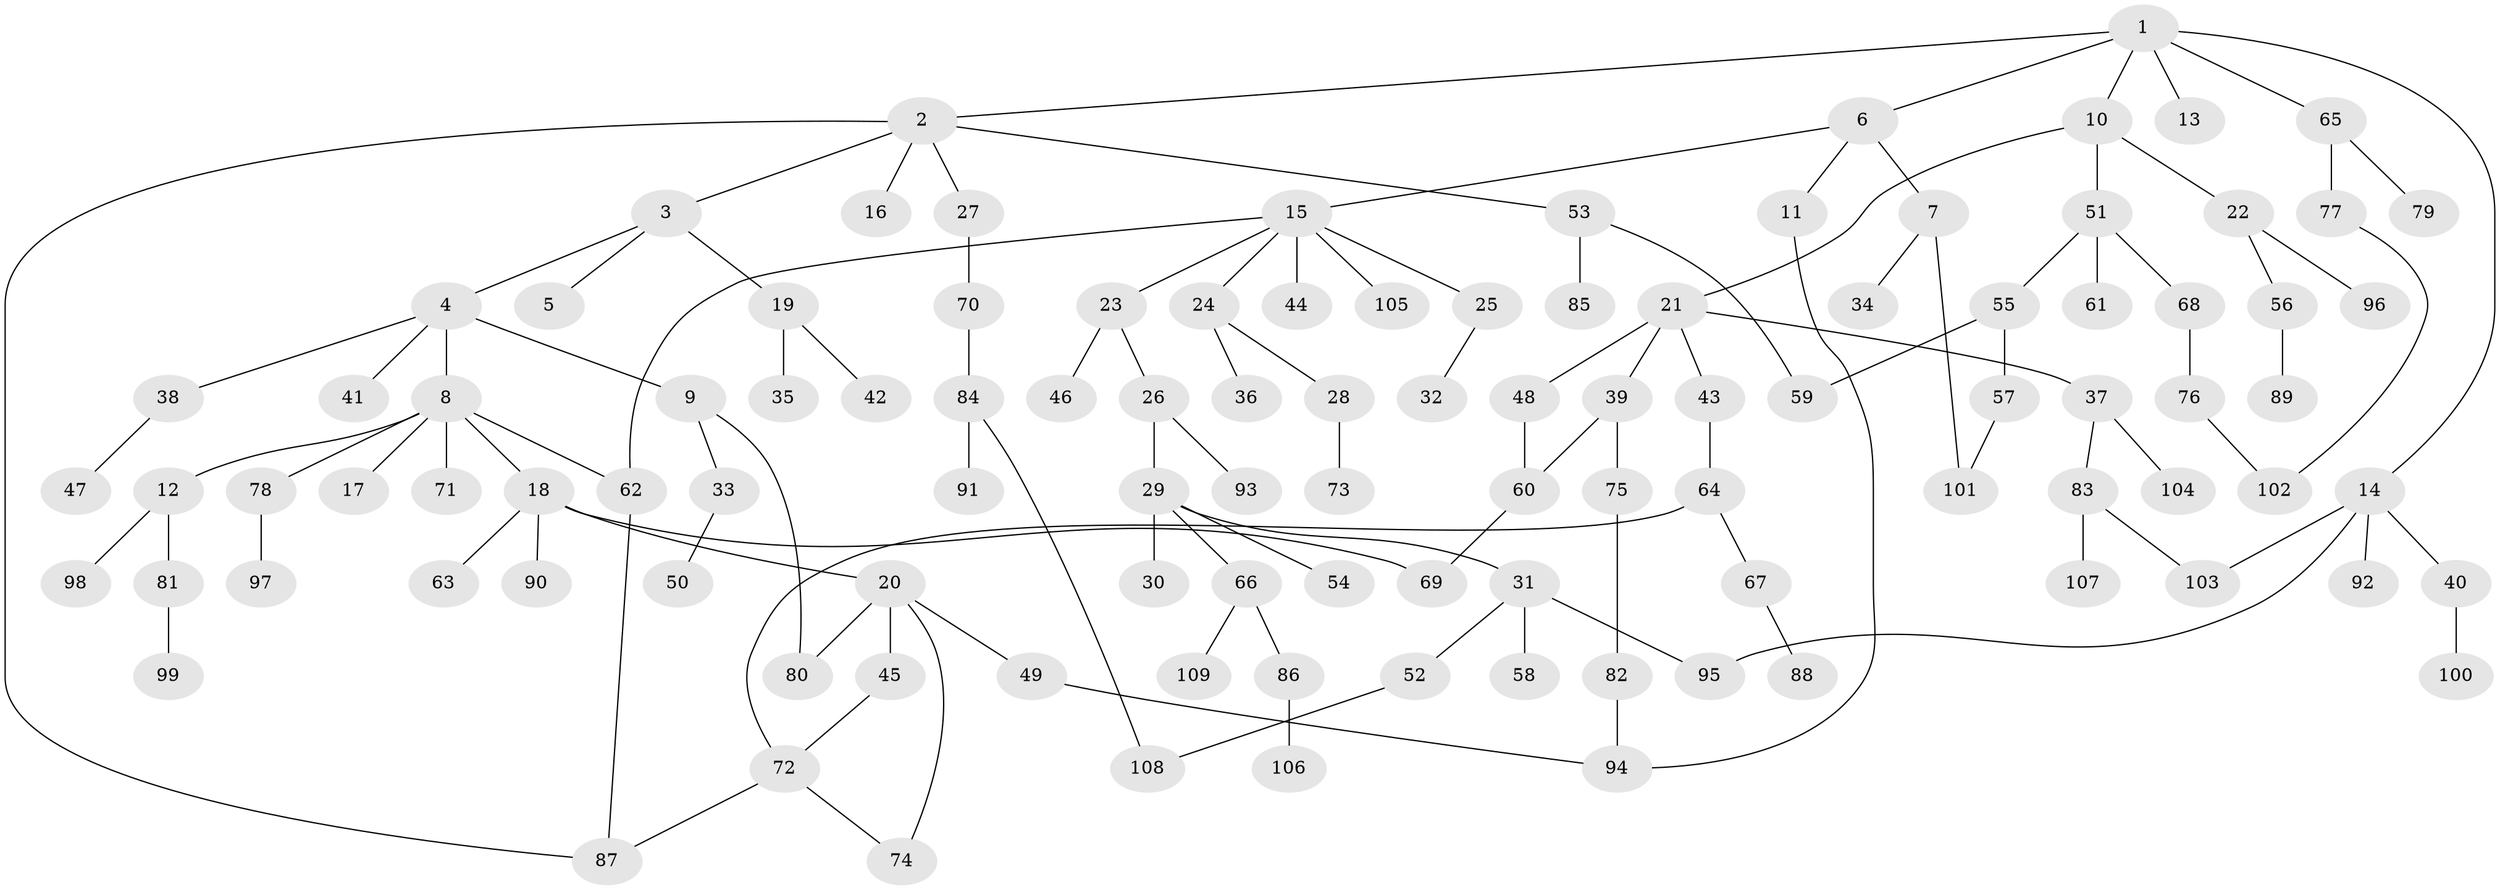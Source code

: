 // Generated by graph-tools (version 1.1) at 2025/01/03/09/25 03:01:11]
// undirected, 109 vertices, 124 edges
graph export_dot {
graph [start="1"]
  node [color=gray90,style=filled];
  1;
  2;
  3;
  4;
  5;
  6;
  7;
  8;
  9;
  10;
  11;
  12;
  13;
  14;
  15;
  16;
  17;
  18;
  19;
  20;
  21;
  22;
  23;
  24;
  25;
  26;
  27;
  28;
  29;
  30;
  31;
  32;
  33;
  34;
  35;
  36;
  37;
  38;
  39;
  40;
  41;
  42;
  43;
  44;
  45;
  46;
  47;
  48;
  49;
  50;
  51;
  52;
  53;
  54;
  55;
  56;
  57;
  58;
  59;
  60;
  61;
  62;
  63;
  64;
  65;
  66;
  67;
  68;
  69;
  70;
  71;
  72;
  73;
  74;
  75;
  76;
  77;
  78;
  79;
  80;
  81;
  82;
  83;
  84;
  85;
  86;
  87;
  88;
  89;
  90;
  91;
  92;
  93;
  94;
  95;
  96;
  97;
  98;
  99;
  100;
  101;
  102;
  103;
  104;
  105;
  106;
  107;
  108;
  109;
  1 -- 2;
  1 -- 6;
  1 -- 10;
  1 -- 13;
  1 -- 14;
  1 -- 65;
  2 -- 3;
  2 -- 16;
  2 -- 27;
  2 -- 53;
  2 -- 87;
  3 -- 4;
  3 -- 5;
  3 -- 19;
  4 -- 8;
  4 -- 9;
  4 -- 38;
  4 -- 41;
  6 -- 7;
  6 -- 11;
  6 -- 15;
  7 -- 34;
  7 -- 101;
  8 -- 12;
  8 -- 17;
  8 -- 18;
  8 -- 62;
  8 -- 71;
  8 -- 78;
  9 -- 33;
  9 -- 80;
  10 -- 21;
  10 -- 22;
  10 -- 51;
  11 -- 94;
  12 -- 81;
  12 -- 98;
  14 -- 40;
  14 -- 92;
  14 -- 95;
  14 -- 103;
  15 -- 23;
  15 -- 24;
  15 -- 25;
  15 -- 44;
  15 -- 105;
  15 -- 62;
  18 -- 20;
  18 -- 63;
  18 -- 90;
  18 -- 69;
  19 -- 35;
  19 -- 42;
  20 -- 45;
  20 -- 49;
  20 -- 80;
  20 -- 74;
  21 -- 37;
  21 -- 39;
  21 -- 43;
  21 -- 48;
  22 -- 56;
  22 -- 96;
  23 -- 26;
  23 -- 46;
  24 -- 28;
  24 -- 36;
  25 -- 32;
  26 -- 29;
  26 -- 93;
  27 -- 70;
  28 -- 73;
  29 -- 30;
  29 -- 31;
  29 -- 54;
  29 -- 66;
  31 -- 52;
  31 -- 58;
  31 -- 95;
  33 -- 50;
  37 -- 83;
  37 -- 104;
  38 -- 47;
  39 -- 75;
  39 -- 60;
  40 -- 100;
  43 -- 64;
  45 -- 72;
  48 -- 60;
  49 -- 94;
  51 -- 55;
  51 -- 61;
  51 -- 68;
  52 -- 108;
  53 -- 59;
  53 -- 85;
  55 -- 57;
  55 -- 59;
  56 -- 89;
  57 -- 101;
  60 -- 69;
  62 -- 87;
  64 -- 67;
  64 -- 72;
  65 -- 77;
  65 -- 79;
  66 -- 86;
  66 -- 109;
  67 -- 88;
  68 -- 76;
  70 -- 84;
  72 -- 74;
  72 -- 87;
  75 -- 82;
  76 -- 102;
  77 -- 102;
  78 -- 97;
  81 -- 99;
  82 -- 94;
  83 -- 103;
  83 -- 107;
  84 -- 91;
  84 -- 108;
  86 -- 106;
}

